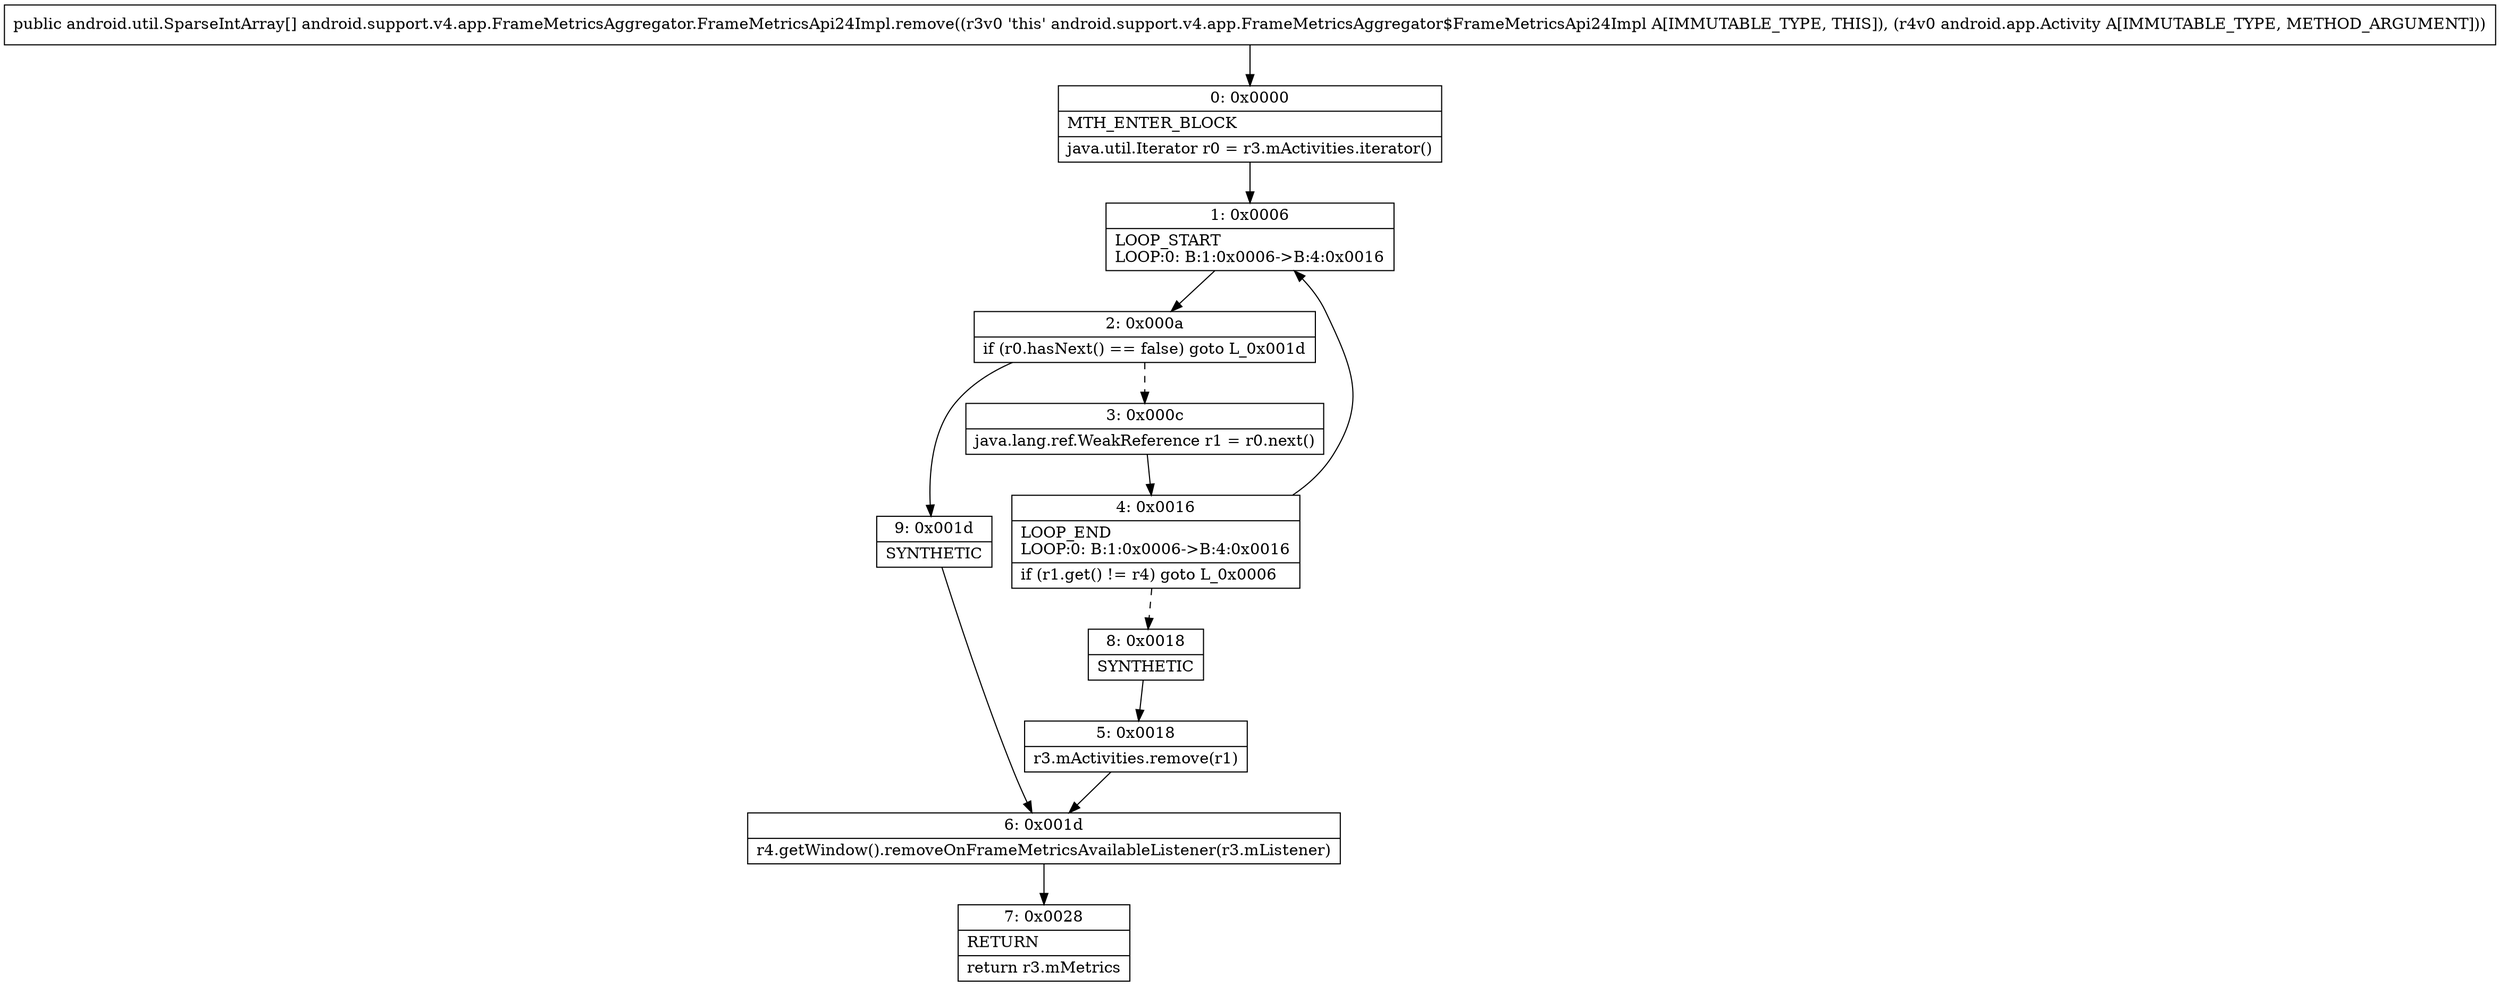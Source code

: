 digraph "CFG forandroid.support.v4.app.FrameMetricsAggregator.FrameMetricsApi24Impl.remove(Landroid\/app\/Activity;)[Landroid\/util\/SparseIntArray;" {
Node_0 [shape=record,label="{0\:\ 0x0000|MTH_ENTER_BLOCK\l|java.util.Iterator r0 = r3.mActivities.iterator()\l}"];
Node_1 [shape=record,label="{1\:\ 0x0006|LOOP_START\lLOOP:0: B:1:0x0006\-\>B:4:0x0016\l}"];
Node_2 [shape=record,label="{2\:\ 0x000a|if (r0.hasNext() == false) goto L_0x001d\l}"];
Node_3 [shape=record,label="{3\:\ 0x000c|java.lang.ref.WeakReference r1 = r0.next()\l}"];
Node_4 [shape=record,label="{4\:\ 0x0016|LOOP_END\lLOOP:0: B:1:0x0006\-\>B:4:0x0016\l|if (r1.get() != r4) goto L_0x0006\l}"];
Node_5 [shape=record,label="{5\:\ 0x0018|r3.mActivities.remove(r1)\l}"];
Node_6 [shape=record,label="{6\:\ 0x001d|r4.getWindow().removeOnFrameMetricsAvailableListener(r3.mListener)\l}"];
Node_7 [shape=record,label="{7\:\ 0x0028|RETURN\l|return r3.mMetrics\l}"];
Node_8 [shape=record,label="{8\:\ 0x0018|SYNTHETIC\l}"];
Node_9 [shape=record,label="{9\:\ 0x001d|SYNTHETIC\l}"];
MethodNode[shape=record,label="{public android.util.SparseIntArray[] android.support.v4.app.FrameMetricsAggregator.FrameMetricsApi24Impl.remove((r3v0 'this' android.support.v4.app.FrameMetricsAggregator$FrameMetricsApi24Impl A[IMMUTABLE_TYPE, THIS]), (r4v0 android.app.Activity A[IMMUTABLE_TYPE, METHOD_ARGUMENT])) }"];
MethodNode -> Node_0;
Node_0 -> Node_1;
Node_1 -> Node_2;
Node_2 -> Node_3[style=dashed];
Node_2 -> Node_9;
Node_3 -> Node_4;
Node_4 -> Node_1;
Node_4 -> Node_8[style=dashed];
Node_5 -> Node_6;
Node_6 -> Node_7;
Node_8 -> Node_5;
Node_9 -> Node_6;
}

